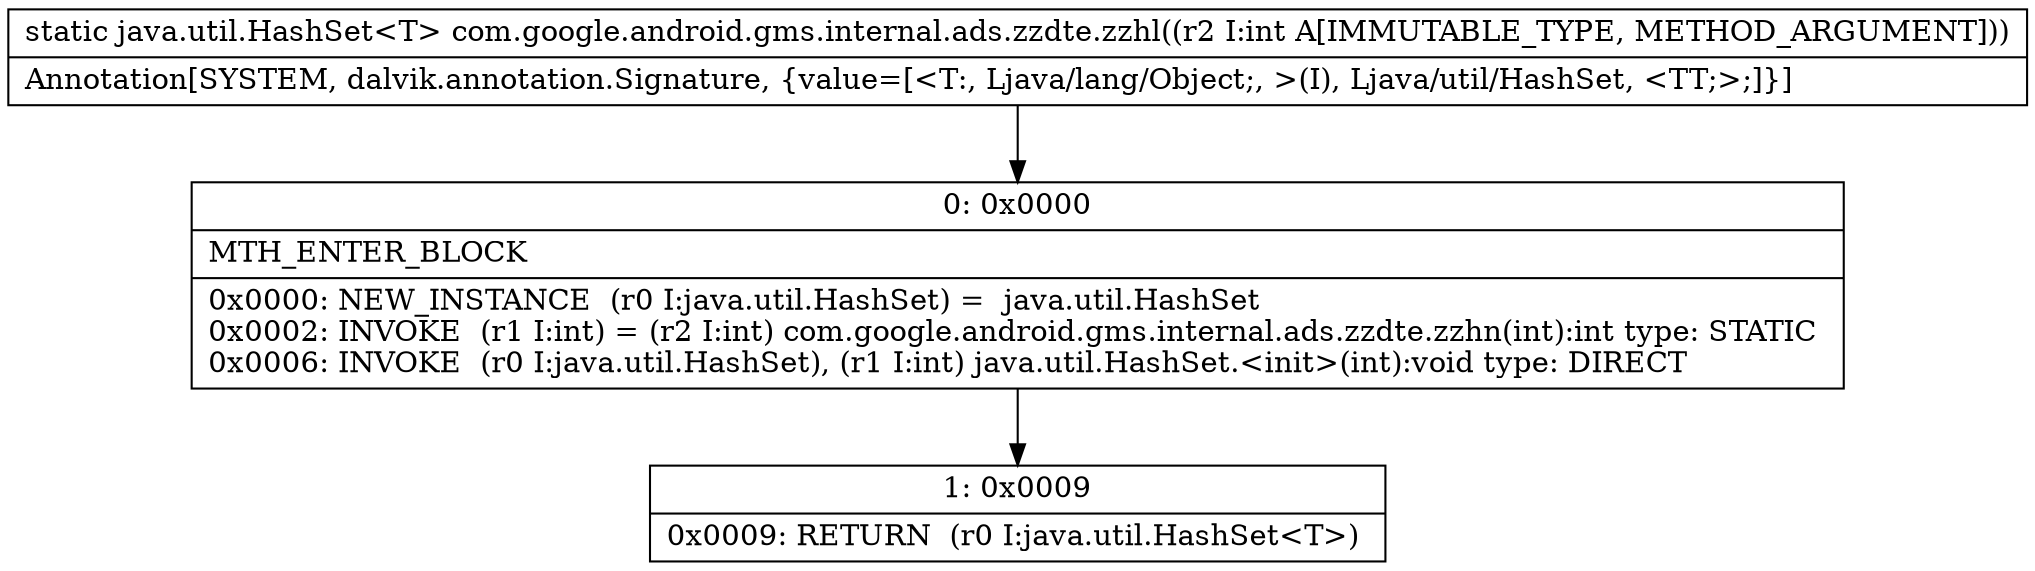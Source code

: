digraph "CFG forcom.google.android.gms.internal.ads.zzdte.zzhl(I)Ljava\/util\/HashSet;" {
Node_0 [shape=record,label="{0\:\ 0x0000|MTH_ENTER_BLOCK\l|0x0000: NEW_INSTANCE  (r0 I:java.util.HashSet) =  java.util.HashSet \l0x0002: INVOKE  (r1 I:int) = (r2 I:int) com.google.android.gms.internal.ads.zzdte.zzhn(int):int type: STATIC \l0x0006: INVOKE  (r0 I:java.util.HashSet), (r1 I:int) java.util.HashSet.\<init\>(int):void type: DIRECT \l}"];
Node_1 [shape=record,label="{1\:\ 0x0009|0x0009: RETURN  (r0 I:java.util.HashSet\<T\>) \l}"];
MethodNode[shape=record,label="{static java.util.HashSet\<T\> com.google.android.gms.internal.ads.zzdte.zzhl((r2 I:int A[IMMUTABLE_TYPE, METHOD_ARGUMENT]))  | Annotation[SYSTEM, dalvik.annotation.Signature, \{value=[\<T:, Ljava\/lang\/Object;, \>(I), Ljava\/util\/HashSet, \<TT;\>;]\}]\l}"];
MethodNode -> Node_0;
Node_0 -> Node_1;
}

